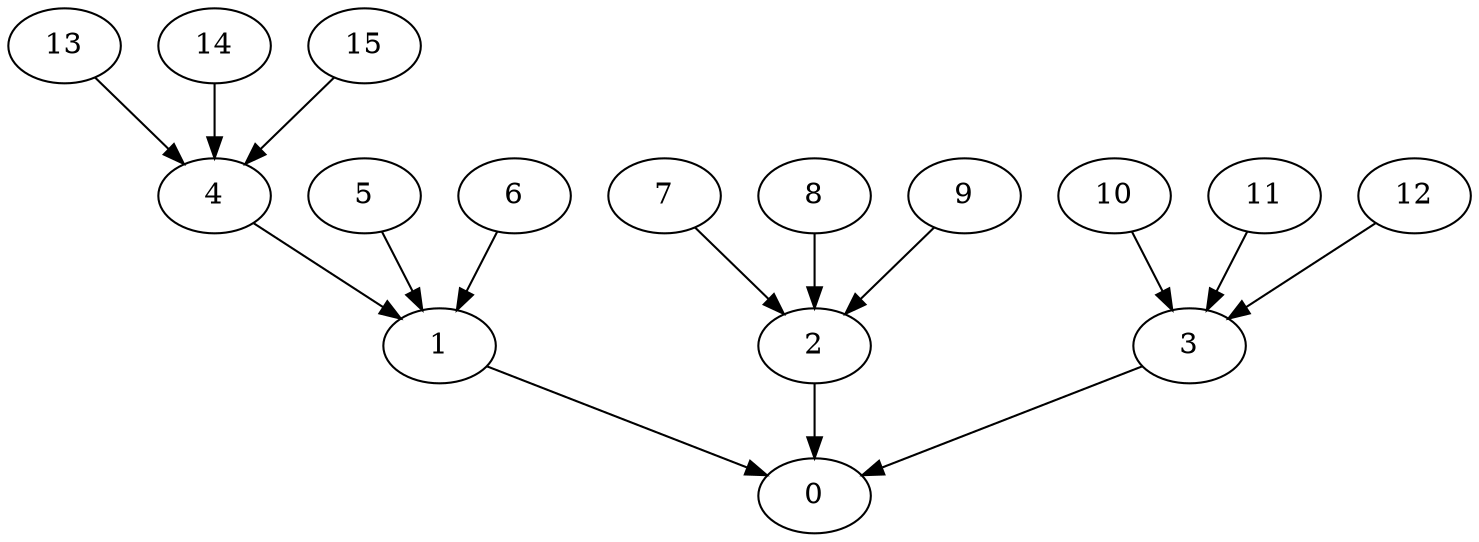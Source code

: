 digraph "InTree-Balanced-MaxBf-3_Nodes_16_CCR_0.10_WeightType_Random#1" {
	graph ["Duplicate states"=0,
		GraphType=InTree,
		"Max states in OPEN"=0,
		Modes="120000ms; topo-ordered tasks, ; Pruning: task equivalence, fixed order ready list, ; F-value: ; Optimisation: best schedule length (\
SL) optimisation on equal, ",
		NumberOfTasks=16,
		"Pruned using list schedule length"=9066,
		"States removed from OPEN"=0,
		TargetSystem="Homogeneous-2",
		"Time to schedule (ms)"=262,
		"Total idle time"=0,
		"Total schedule length"=454,
		"Total sequential time"=860,
		"Total states created"=23305
	];
	0	["Finish time"=454,
		Processor=0,
		"Start time"=414,
		Weight=40];
	1	["Finish time"=414,
		Processor=0,
		"Start time"=335,
		Weight=79];
	1 -> 0	[Weight=3];
	2	["Finish time"=406,
		Processor=1,
		"Start time"=376,
		Weight=30];
	2 -> 0	[Weight=4];
	3	["Finish time"=287,
		Processor=1,
		"Start time"=228,
		Weight=59];
	3 -> 0	[Weight=4];
	4	["Finish time"=168,
		Processor=0,
		"Start time"=109,
		Weight=59];
	4 -> 1	[Weight=2];
	5	["Finish time"=227,
		Processor=0,
		"Start time"=168,
		Weight=59];
	5 -> 1	[Weight=7];
	6	["Finish time"=286,
		Processor=0,
		"Start time"=227,
		Weight=59];
	6 -> 1	[Weight=9];
	7	["Finish time"=335,
		Processor=0,
		"Start time"=286,
		Weight=49];
	7 -> 2	[Weight=3];
	8	["Finish time"=376,
		Processor=1,
		"Start time"=356,
		Weight=20];
	8 -> 2	[Weight=4];
	9	["Finish time"=356,
		Processor=1,
		"Start time"=287,
		Weight=69];
	9 -> 2	[Weight=6];
	10	["Finish time"=198,
		Processor=1,
		"Start time"=129,
		Weight=69];
	10 -> 3	[Weight=9];
	11	["Finish time"=129,
		Processor=1,
		"Start time"=30,
		Weight=99];
	11 -> 3	[Weight=10];
	12	["Finish time"=228,
		Processor=1,
		"Start time"=198,
		Weight=30];
	12 -> 3	[Weight=5];
	13	["Finish time"=30,
		Processor=1,
		"Start time"=0,
		Weight=30];
	13 -> 4	[Weight=4];
	14	["Finish time"=109,
		Processor=0,
		"Start time"=20,
		Weight=89];
	14 -> 4	[Weight=7];
	15	["Finish time"=20,
		Processor=0,
		"Start time"=0,
		Weight=20];
	15 -> 4	[Weight=9];
}
